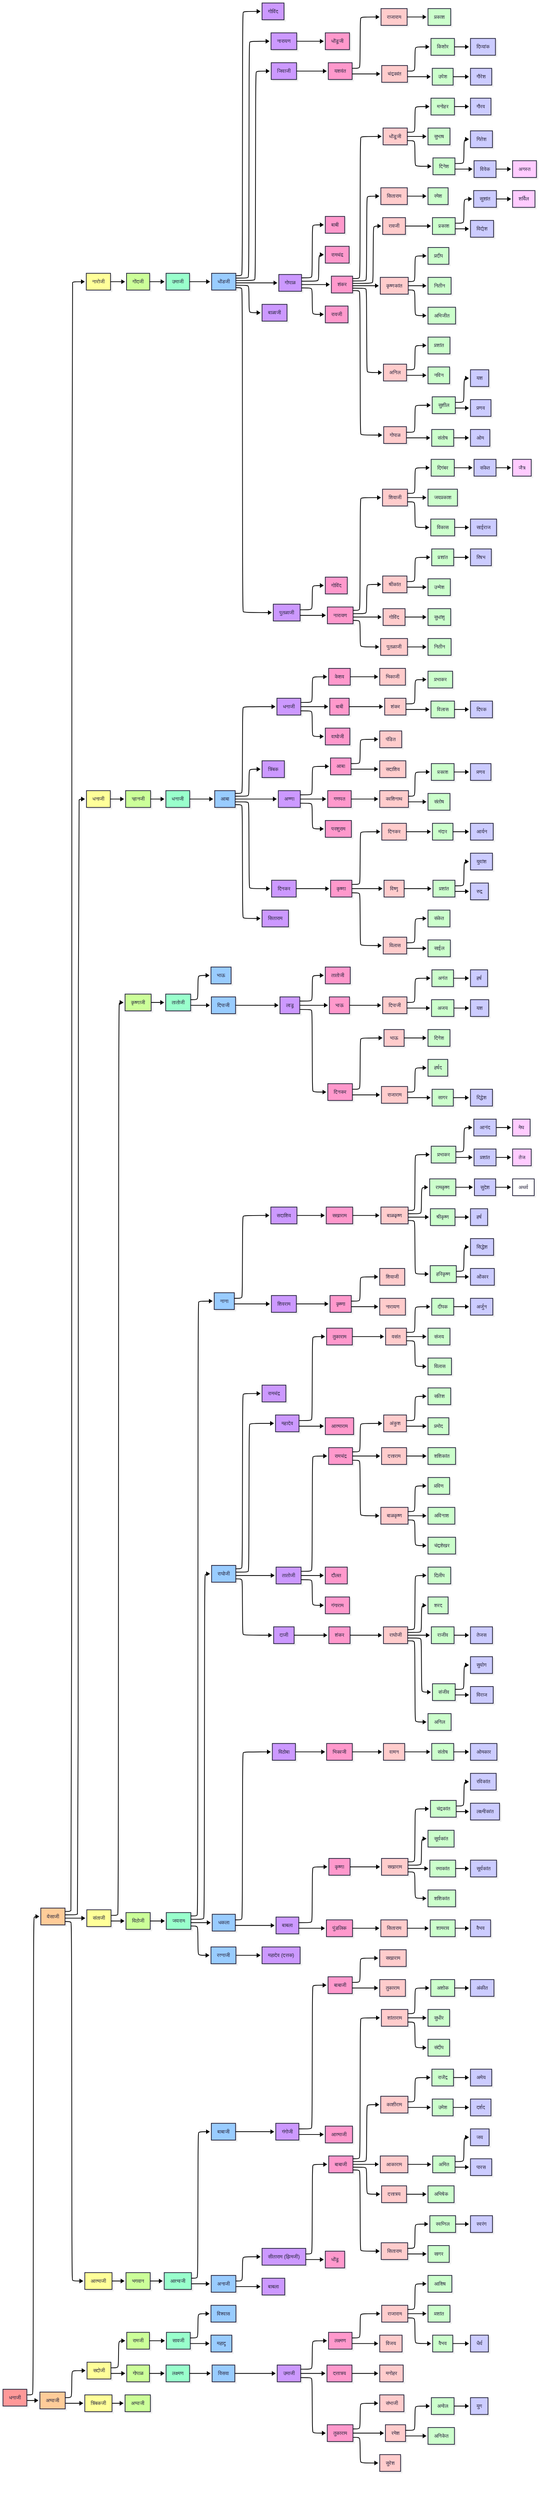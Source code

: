 ---
config:
  layout: elk
  theme: redux
  look: neo
---

flowchart LR

%% Generation 1 (Root)
A1[धनाजी]


%% Generation 2
A1[धनाजी] --> B1[येसाजी]
A1[धनाजी] --> B2[अप्पाजी]


%% Generation 3
B1[येसाजी] --> C1[नारोजी]
B1[येसाजी] --> C2[धनाजी]
B1[येसाजी] --> C3[संताजी]
B1[येसाजी] --> C4[आत्माजी]

B2[अप्पाजी] --> C5[सदोजी]
B2[अप्पाजी] --> C6[त्रिंबकजी]


%% Generation 4
C1[नारोजी] --> D1[गोंदजी]

C2[धनाजी] --> D2[न्हानजी]

C3[संताजी] --> D3[कृष्णाजी]
C3[संताजी] --> D4[विठोजी]

C4[आत्माजी] --> D5[भगवान]

C5[सदोजी] --> D6[रामजी]
C5[सदोजी] --> D7[गोपाळ]

C6[त्रिंबकजी] --> D8[अप्पाजी]


%% Generation 5
D1[गोंदजी] --> E1[उमाजी]

D2[न्हानजी] --> E2[धनाजी]

D3[कृष्णाजी] --> E3[तातोजी]

D4[विठोजी] --> E4[जयराम]

D5[भगवान] --> E5[आत्माजी]

D6[रामजी] --> E6[सावजी]

D7[गोपाळ] --> E7[लक्ष्मण]


%% Generation 6
E1[उमाजी] --> F1[धोंडजी]

E2[धनाजी] --> F2[आबा]

E3[तातोजी] --> F3[भाऊ]
E3[तातोजी] --> F4[दिपाजी]

E4[जयराम] --> F5[नाना]
E4[जयराम] --> F6[राघोजी]
E4[जयराम] --> F7[धकला]
E4[जयराम] --> F8[रत्नाजी]

E5[आत्माजी] --> F9[बाबाजी]
E5[आत्माजी] --> F10[अनाजी]

E6[सावजी] --> F11[विश्वास]
E6[सावजी] --> F12[महादू]

E7[लक्ष्मण] --> F13[विसवा]


%% Generation 7
F1[धोंडजी] --> G1[गोविंद]
F1[धोंडजी] --> G2[नारायण]
F1[धोंडजी] --> G3[जिवाजी]
F1[धोंडजी] --> G4[गोपाळ]
F1[धोंडजी] --> G5[बाळाजी]
F1[धोंडजी] --> G6[पुतळाजी]

F2[आबा] --> G7[धनाजी]
F2[आबा] --> G8[त्रिंबक]
F2[आबा] --> G9[अण्णा]
F2[आबा] --> G10[दिनकर]
F2[आबा] --> G11[सिताराम]

F4[दिपाजी] --> G12[लाडू]

F5[नाना] --> G13[सदाशिव]
F5[नाना] --> G14[शिवराम]

F6[राघोजी] --> G15[रामचंद्र]
F6[राघोजी] --> G16[महादेव]
F6[राघोजी] --> G17[तातोजी]
F6[राघोजी] --> G18[दाजी]

F7[धकला] --> G19[विठोबा]
F7[धकला] --> G20[बाबला]

F8[रत्नाजी] --> G21["महादेव (दत्तक)"]

F9[बाबाजी] --> G22[गंगोजी]

F10[अनाजी] --> G23["सीताराम (झिमजी)"]
F10[अनाजी] --> G24[बाबला]

F13[विसवा] --> G25[उमाजी]


%% Generation 8
G2[नारायण] --> H1[धोंडूजी]

G3[जिवाजी] --> H2[यशवंत]

G4[गोपाळ] --> H3[बाबी]
G4[गोपाळ] --> H4[रामचंद्र]
G4[गोपाळ] --> H5[शंकर]
G4[गोपाळ] --> H6[रावजी]

G6[पुतळाजी] --> H7[गोविंद]
G6[पुतळाजी] --> H8[नारायण]

G7[धनाजी] --> H9[केशव]
G7[धनाजी] --> H10[बाबी]
G7[धनाजी] --> H11[वाघोजी]

G9[अण्णा] --> H12[आबा]
G9[अण्णा] --> H13[गणपत]
G9[अण्णा] --> H14[परशुराम]

G10[दिनकर] --> H15[कृष्णा]

G12[लाडू] --> H16[तातोजी]
G12[लाडू] --> H17[भाऊ]
G12[लाडू] --> H18[दिनकर]

G13[सदाशिव] --> H19[सखाराम]

G14[शिवराम] --> H20[कृष्णा]

G16[महादेव] --> H21[तुकाराम]
G16[महादेव] --> H22[आत्माराम]

G17[तातोजी] --> H23[रामचंद्र]
G17[तातोजी] --> H24[दौलत]
G17[तातोजी] --> H25[गंगाराम]

G18[दाजी] --> H26[शंकर]

G19[विठोबा] --> H27[भिकाजी]

G20[बाबला] --> H28[कृष्णा]
G20[बाबला] --> H29[पुंडलिक]

G22[गंगोजी] --> H30[बाबाजी]
G22[गंगोजी] --> H31[आत्माजी]

G23["सीताराम (झिमजी)"] --> H32[बाबाजी]
G23["सीताराम (झिमजी)"] --> H33[धोंडू]

G25[उमाजी] --> H34[लक्ष्मण]
G25[उमाजी] --> H35[दत्तात्रय]
G25[उमाजी] --> H36[तुकाराम]


%% Generation 9
H2[यशवंत] --> I1[राजाराम]
H2[यशवंत] --> I2[चंद्रकांत]

H5[शंकर] --> I3[धोंडूजी]
H5[शंकर] --> I4[सिताराम]
H5[शंकर] --> I5[रावजी]
H5[शंकर] --> I6[कृष्णकांत]
H5[शंकर] --> I7[अनिल]
H5[शंकर] --> I8[गोपाळ]

H8[नारायण] --> I9[शिवाजी]
H8[नारायण] --> I10[श्रीकांत]
H8[नारायण] --> I11[गोविंद]
H8[नारायण] --> I12[पुतळाजी]

H9[केशव] --> I13[भिकाजी]

H10[बाबी] --> I14[शंकर]

H12[आबा] --> I15[पंडित]
H12[आबा] --> I16[सदाशिव]

H13[गणपत] --> I17[काशिनाथ]

H15[कृष्णा] --> I18[दिनकर]
H15[कृष्णा] --> I19[विष्णू]
H15[कृष्णा] --> I20[विलास]

H17[भाऊ] --> I21[दिपाजी]

H18[दिनकर] --> I22[भाऊ]
H18[दिनकर] --> I23[राजाराम]

H19[सखाराम] --> I24[बाळकृष्ण]

H20[कृष्णा] --> I25[शिवाजी]
H20[कृष्णा] --> I26[नारायण]

H21[तुकाराम] --> I27[वसंत]

H23[रामचंद्र] --> I28[अंकुश]
H23[रामचंद्र] --> I29[दत्ताराम]
H23[रामचंद्र] --> I30[बाळकृष्ण]

H26[शंकर] --> I31[राघोजी]

H27[भिकाजी] --> I32[वामन]

H28[कृष्णा] --> I33[सखाराम]

H29[पुंडलिक] --> I34[सिताराम]

H30[बाबाजी] --> I35[सखाराम]
H30[बाबाजी] --> I36[तुकाराम]

H32[बाबाजी] --> I37[शांताराम]
H32[बाबाजी] --> I38[काशीराम]
H32[बाबाजी] --> I39[आकाराम]
H32[बाबाजी] --> I40[दत्तात्रय]
H32[बाबाजी] --> I41[सिताराम]

H34[लक्ष्मण] --> I42[राजाराम]
H34[लक्ष्मण] --> I43[विजय]

H35[दत्तात्रय] --> I44[मनोहर]

H36[तुकाराम] --> I45[संभाजी]
H36[तुकाराम] --> I46[रमेश]
H36[तुकाराम] --> I47[सुरेश]


%% Generation 10
I1[राजाराम] --> J1[प्रकाश]

I2[चंद्रकांत] --> J2[किशोर]
I2[चंद्रकांत] --> J3[उपेश]

I3[धोंडूजी] --> J4[मनोहर]
I3[धोंडूजी] --> J5[सुभाष]
I3[धोंडूजी] --> J6[दिनेश]

I4[सिताराम] --> J7[रमेश]

I5[रावजी] --> J8[प्रकाश]

I6[कृष्णकांत] --> J9[प्रदीप]
I6[कृष्णकांत] --> J10[नितीन]
I6[कृष्णकांत] --> J11[अभिजीत]

I7[अनिल] --> J12[प्रशांत]
I7[अनिल] --> J13[नविन]

I8[गोपाळ] --> J14[सुशील]
I8[गोपाळ] --> J15[संतोष]

I9[शिवाजी] --> J16[दिगंबर]
I9[शिवाजी] --> J17[जयप्रकाश]
I9[शिवाजी] --> J18[विकास]

I10[श्रीकांत] --> J19[प्रशांत]
I10[श्रीकांत] --> J20[उन्मेश]

I11[गोविंद] --> J21[सुधांशु]

I12[पुतळाजी] --> J22[नितीन]

I14[शंकर] --> J23[प्रभाकर]
I14[शंकर] --> J24[विलास]

I17[काशिनाथ] --> J25[प्रकाश]
I17[काशिनाथ] --> J26[संतोष]

I18[दिनकर] --> J27[मंदार]

I19[विष्णू] --> J28[प्रशांत]

I20[विलास] --> J29[संकेत]
I20[विलास] --> J30[साईल]

I21[दिपाजी] --> J31[अनंत]
I21[दिपाजी] --> J32[अजय]

I22[भाऊ] --> J33[दिनेश]

I23[राजाराम] --> J34[हर्षद]
I23[राजाराम] --> J35[सागर]

I24[बाळकृष्ण] --> J36[प्रभाकर]
I24[बाळकृष्ण] --> J37[रामकृष्ण]
I24[बाळकृष्ण] --> J38[श्रीकृष्ण]
I24[बाळकृष्ण] --> J39[हरिकृष्ण]

I27[वसंत] --> J40[दीपक]
I27[वसंत] --> J41[संजय]
I27[वसंत] --> J42[विलास]

I28[अंकुश] --> J43[सतिश]
I28[अंकुश] --> J44[प्रमोद]

I29[दत्ताराम] --> J45[शशिकांत]

I30[बाळकृष्ण] --> J46[प्रविण]
I30[बाळकृष्ण] --> J47[अविनाश]
I30[बाळकृष्ण] --> J48[चंद्रशेखर]

I31[राघोजी] --> J49[दिलीप]
I31[राघोजी] --> J50[शरद]
I31[राघोजी] --> J51[राजीव]
I31[राघोजी] --> J52[संजीव]
I31[राघोजी] --> J53[अनिल]

I32[वामन] --> J54[संतोष]

I33[सखाराम] --> J55[चंद्रकांत]
I33[सखाराम] --> J56[सूर्यकांत]
I33[सखाराम] --> J57[रमाकांत]
I33[सखाराम] --> J58[शशिकांत]

I34[सिताराम] --> J59[शामराव]

I37[शांताराम] --> J60[अशोक]
I37[शांताराम] --> J61[सुधीर]
I37[शांताराम] --> J62[संदीप]

I38[काशीराम] --> J63[राजेंद्र]
I38[काशीराम] --> J64[उमेश]

I39[आकाराम] --> J65[अमित]

I40[दत्तात्रय] --> J66[अभिषेक]

I41[सिताराम] --> J67[स्वप्निल]
I41[सिताराम] --> J68[सागर]

I42[राजाराम] --> J69[आशिष]
I42[राजाराम] --> J70[प्रशांत]
I42[राजाराम] --> J71[वैभव]

I46[रमेश] --> J72[अमोल]
I46[रमेश] --> J73[अनिकेत]


%% Generation 11
J2[किशोर] --> K1[दिव्यांक]

J3[उपेश] --> K2[गौरेश]

J4[मनोहर] --> K3[गौरव]

J6[दिनेश] --> K4[गितेश]
J6[दिनेश] --> K5[विवेक]

J8[प्रकाश] --> K6[सुशांत]
J8[प्रकाश] --> K7[विद्येश]

J14[सुशील] --> K8[यश]
J14[सुशील] --> K9[प्रणव]

J15[संतोष] --> K10[ओम]

J16[दिगंबर] --> K11[संकेत]

J18[विकास] --> K12[साईराज]

J19[प्रशांत] --> K13[रिषभ]

J24[विलास] --> K14[दिपक]

J25[प्रकाश] --> K15[प्रणव]

J27[मंदार] --> K16[आर्यन]

J28[प्रशांत] --> K17[युवांश]
J28[प्रशांत] --> K18[रुद्र]

J31[अनंत] --> K19[हर्ष]

J32[अजय] --> K20[यश]

J35[सागर] --> K21[रिद्धेश]

J36[प्रभाकर] --> K22[आनंद]
J36[प्रभाकर] --> K23[प्रशांत]

J37[रामकृष्ण] --> K24[सुदेश]

J38[श्रीकृष्ण] --> K25[हर्ष]

J39[हरिकृष्ण] --> K26[सिद्धेश]
J39[हरिकृष्ण] --> K27[ओंकार]

J40[दीपक] --> K28[अर्जुन]

J51[राजीव] --> K29[तेजस]

J52[संजीव] --> K30[सुयोग]
J52[संजीव] --> K31[विराज]

J54[संतोष] --> K32[ओमकार]

J55[चंद्रकांत] --> K33[रविकांत]
J55[चंद्रकांत] --> K34[लक्ष्मीकांत]

J57[रमाकांत] --> K35[सूर्यकांत]

J59[शामराव] --> K36[वैभव]

J60[अशोक] --> K37[अंकीत]

J63[राजेंद्र] --> K38[अमेय]

J64[उमेश] --> K39[दर्शद]

J65[अमित] --> K40[जय]
J65[अमित] --> K41[पारस]

J67[स्वप्निल] --> K42[स्वरंग]

J71[वैभव] --> K43[धैर्य]

J72[अमोल] --> K44[युग]


%% Generation 12
K5[विवेक] --> L1[अगस्त]

K6[सुशांत] --> L2[शर्विल]

K11[संकेत] --> L3[जैत्र]

K22[आनंद] --> L4[मेघ]

K23[प्रशांत] --> L5[तेज]

K24[सुदेश] --> L6[अथर्व]



%% Styling
classDef gen1 fill:#ff9999
classDef gen2 fill:#ffcc99
classDef gen3 fill:#ffff99
classDef gen4 fill:#ccff99
classDef gen5 fill:#99ffcc
classDef gen6 fill:#99ccff
classDef gen7 fill:#cc99ff
classDef gen8 fill:#ff99cc
classDef gen9 fill:#ffcccc
classDef gen10 fill:#ccffcc
classDef gen11 fill:#ccccff
classDef gen12 fill:#ffccff


class A1 gen1
class B1,B2 gen2
class C1,C2,C3,C4,C5,C6 gen3
class D1,D2,D3,D4,D5,D6,D7,D8 gen4
class E1,E2,E3,E4,E5,E6,E7 gen5
class F1,F2,F3,F4,F5,F6,F7,F8,F9,F10,F11,F12,F13 gen6
class G1,G2,G3,G4,G5,G6,G7,G8,G9,G10,G11,G12,G13,G14,G15,G16,G17,G18,G19,G20,G21,G22,G23,G24,G25 gen7
class H1,H2,H3,H4,H5,H6,H7,H8,H9,H10,H11,H12,H13,H14,H15,H16,H17,H18,H19,H20,H21,H22,H23,H24,H25,H26,H27,H28,H29,H30,H31,H32,H33,H34,H35,H36 gen8
class I1,I2,I3,I4,I5,I6,I7,I8,I9,I10,I11,I12,I13,I14,I15,I16,I17,I18,I19,I20,I21,I22,I23,I24,I25,I26,I27,I28,I29,I30,I31,I32,I33,I34,I35,I36,I37,I38,I39,I40,I41,I42,I43,I44,I45,I46,I47 gen9
class J1,J2,J3,J4,J5,J6,J7,J8,J9,J10,J11,J12,J13,J14,J15,J16,J17,J18,J19,J20,J21,J22,J23,J24,J25,J26,J27,J28,J29,J30,J31,J32,J33,J34,J35,J36,J37,J38,J39,J40,J41,J42,J43,J44,J45,J46,J47,J48,J49,J50,J51,J52,J53,J54,J55,J56,J57,J58,J59,J60,J61,J62,J63,J64,J65,J66,J67,J68,J69,J70,J71,J72,J73 gen10
class K1,K2,K3,K4,K5,K6,K7,K8,K9,K10,K11,K12,K13,K14,K15,K16,K17,K18,K19,K20,K21,K22,K23,K24,K25,K26,K27,K28,K29,K30,K31,K32,K33,K34,K35,K36,K37,K38,K39,K40,K41,K42,K43,K44 gen11
class L1,L2,L3,L4,L5 gen12
